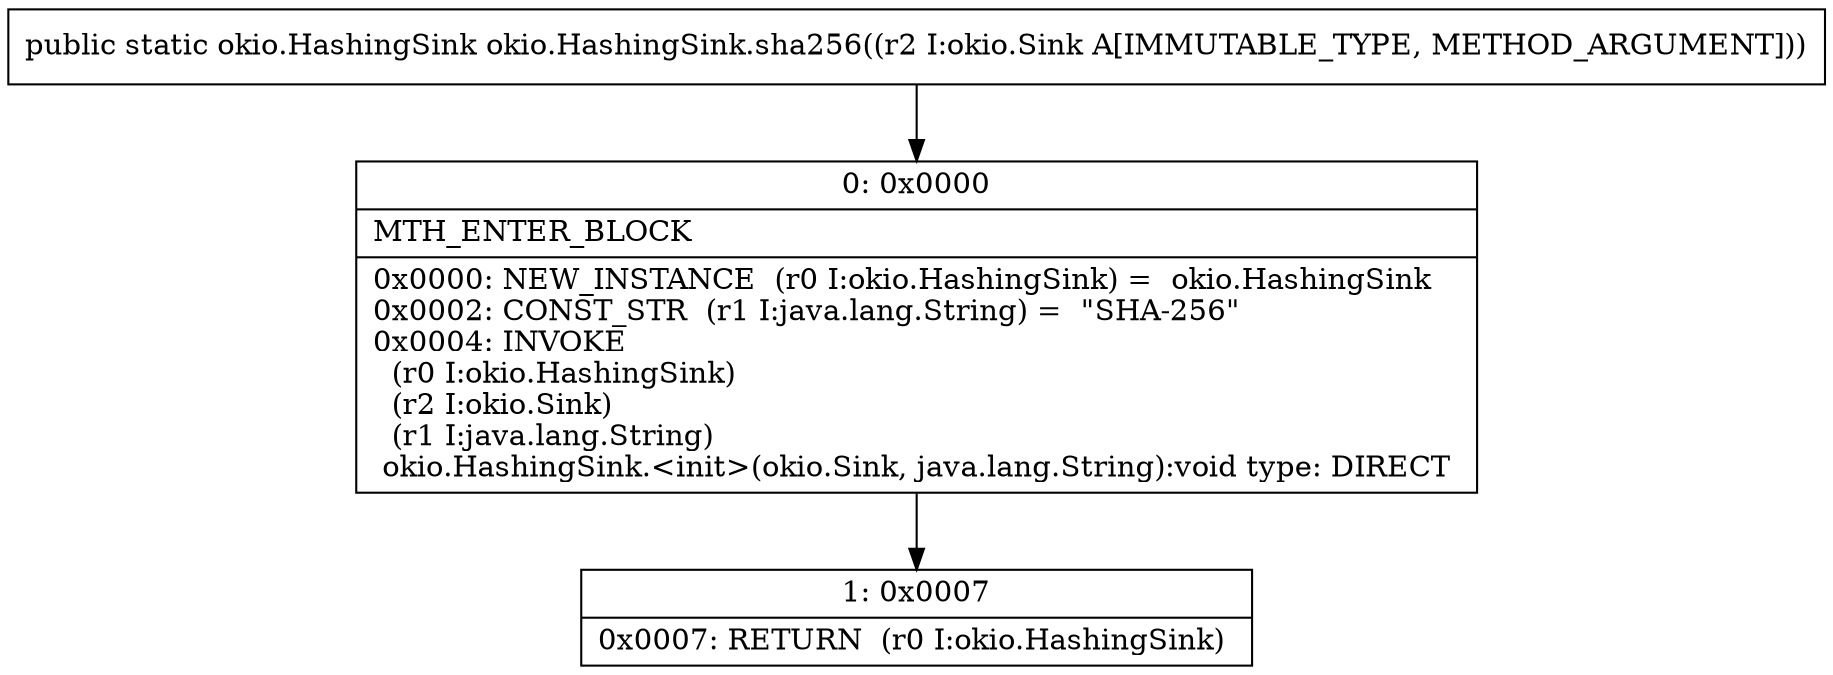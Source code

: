 digraph "CFG forokio.HashingSink.sha256(Lokio\/Sink;)Lokio\/HashingSink;" {
Node_0 [shape=record,label="{0\:\ 0x0000|MTH_ENTER_BLOCK\l|0x0000: NEW_INSTANCE  (r0 I:okio.HashingSink) =  okio.HashingSink \l0x0002: CONST_STR  (r1 I:java.lang.String) =  \"SHA\-256\" \l0x0004: INVOKE  \l  (r0 I:okio.HashingSink)\l  (r2 I:okio.Sink)\l  (r1 I:java.lang.String)\l okio.HashingSink.\<init\>(okio.Sink, java.lang.String):void type: DIRECT \l}"];
Node_1 [shape=record,label="{1\:\ 0x0007|0x0007: RETURN  (r0 I:okio.HashingSink) \l}"];
MethodNode[shape=record,label="{public static okio.HashingSink okio.HashingSink.sha256((r2 I:okio.Sink A[IMMUTABLE_TYPE, METHOD_ARGUMENT])) }"];
MethodNode -> Node_0;
Node_0 -> Node_1;
}

